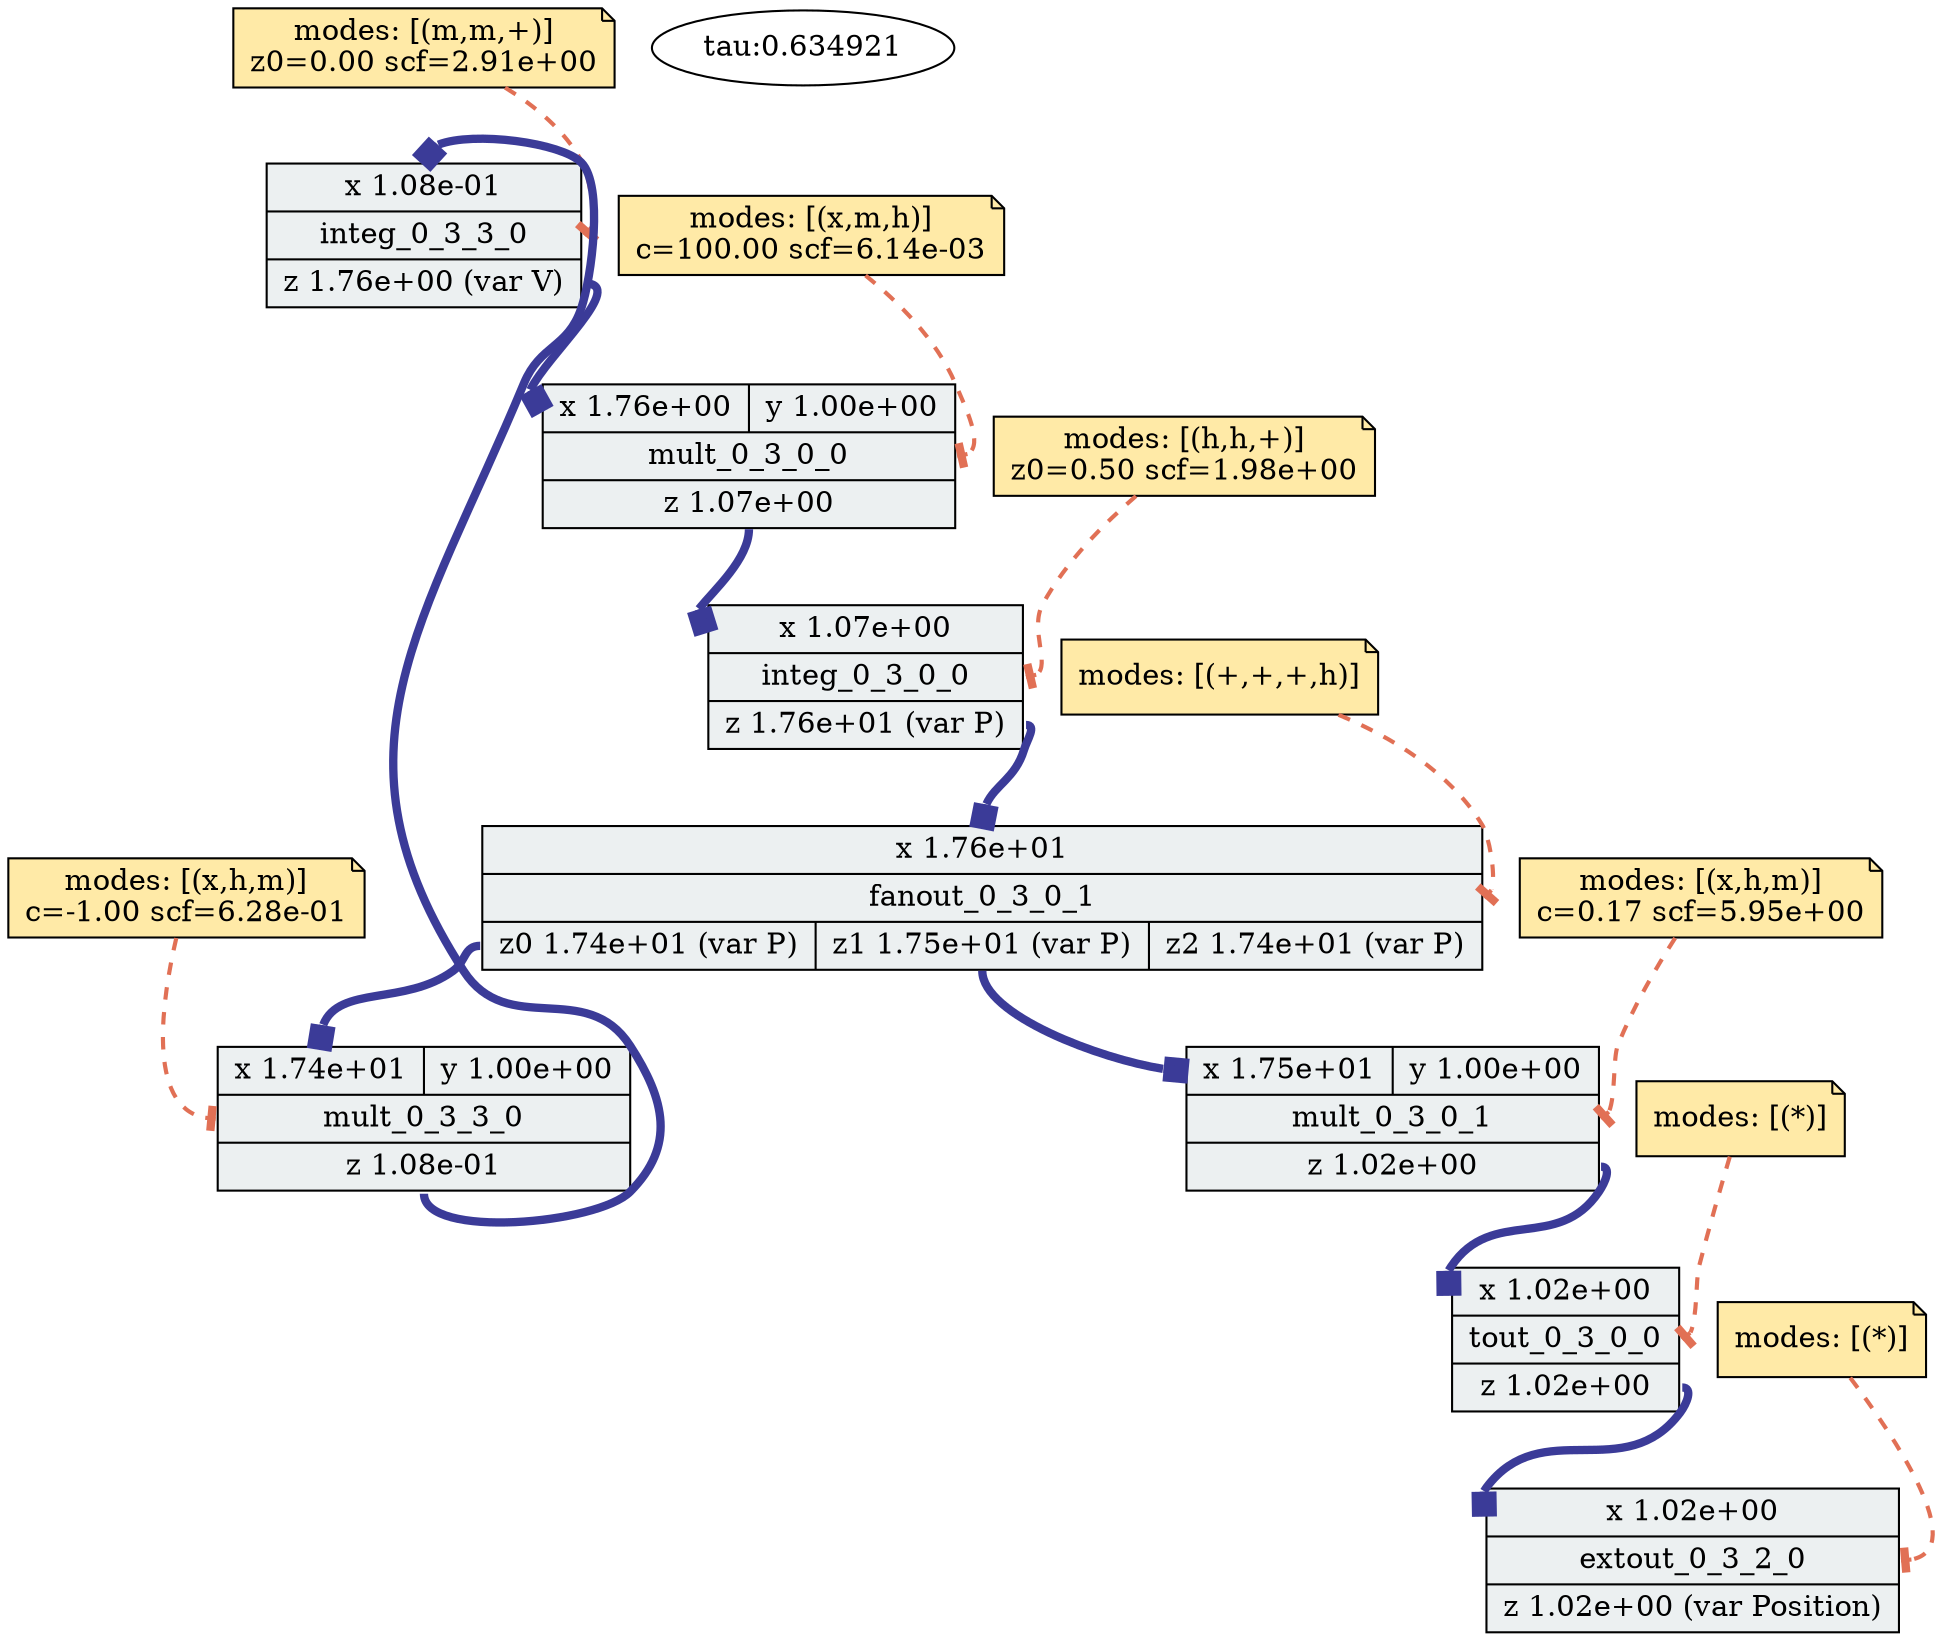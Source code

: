 digraph "adp-viz" {
	graph [overlap=false splines=true]
	shape=record
	integ_0_3_3_0 [label="{{<x> x
 1.08e-01} |<block> integ_0_3_3_0| {<z> z
 1.76e+00
 (var V)}}" fillcolor="#ecf0f1" shape=record style=filled]
	"integ_0_3_3_0-config" [label="\modes: [(m,m,+)]
z0=0.00 scf=2.91e+00" fillcolor="#ffeaa7" shape=note style=filled]
	"integ_0_3_3_0-config" -> integ_0_3_3_0:block [arrowhead=tee arrowtail=normal color="#e17055" penwidth=2 style=dashed]
	shape=record
	integ_0_3_0_0 [label="{{<x> x
 1.07e+00} |<block> integ_0_3_0_0| {<z> z
 1.76e+01
 (var P)}}" fillcolor="#ecf0f1" shape=record style=filled]
	"integ_0_3_0_0-config" [label="\modes: [(h,h,+)]
z0=0.50 scf=1.98e+00" fillcolor="#ffeaa7" shape=note style=filled]
	"integ_0_3_0_0-config" -> integ_0_3_0_0:block [arrowhead=tee arrowtail=normal color="#e17055" penwidth=2 style=dashed]
	shape=record
	mult_0_3_3_0 [label="{{<x> x
 1.74e+01|<y> y
 1.00e+00} |<block> mult_0_3_3_0| {<z> z
 1.08e-01}}" fillcolor="#ecf0f1" shape=record style=filled]
	"mult_0_3_3_0-config" [label="\modes: [(x,h,m)]
c=-1.00 scf=6.28e-01" fillcolor="#ffeaa7" shape=note style=filled]
	"mult_0_3_3_0-config" -> mult_0_3_3_0:block [arrowhead=tee arrowtail=normal color="#e17055" penwidth=2 style=dashed]
	shape=record
	mult_0_3_0_0 [label="{{<x> x
 1.76e+00|<y> y
 1.00e+00} |<block> mult_0_3_0_0| {<z> z
 1.07e+00}}" fillcolor="#ecf0f1" shape=record style=filled]
	"mult_0_3_0_0-config" [label="\modes: [(x,m,h)]
c=100.00 scf=6.14e-03" fillcolor="#ffeaa7" shape=note style=filled]
	"mult_0_3_0_0-config" -> mult_0_3_0_0:block [arrowhead=tee arrowtail=normal color="#e17055" penwidth=2 style=dashed]
	shape=record
	mult_0_3_0_1 [label="{{<x> x
 1.75e+01|<y> y
 1.00e+00} |<block> mult_0_3_0_1| {<z> z
 1.02e+00}}" fillcolor="#ecf0f1" shape=record style=filled]
	"mult_0_3_0_1-config" [label="\modes: [(x,h,m)]
c=0.17 scf=5.95e+00" fillcolor="#ffeaa7" shape=note style=filled]
	"mult_0_3_0_1-config" -> mult_0_3_0_1:block [arrowhead=tee arrowtail=normal color="#e17055" penwidth=2 style=dashed]
	shape=record
	extout_0_3_2_0 [label="{{<x> x
 1.02e+00} |<block> extout_0_3_2_0| {<z> z
 1.02e+00
 (var Position)}}" fillcolor="#ecf0f1" shape=record style=filled]
	"extout_0_3_2_0-config" [label="\modes: [(*)]" fillcolor="#ffeaa7" shape=note style=filled]
	"extout_0_3_2_0-config" -> extout_0_3_2_0:block [arrowhead=tee arrowtail=normal color="#e17055" penwidth=2 style=dashed]
	shape=record
	fanout_0_3_0_1 [label="{{<x> x
 1.76e+01} |<block> fanout_0_3_0_1| {<z0> z0
 1.74e+01
 (var P)|<z1> z1
 1.75e+01
 (var P)|<z2> z2
 1.74e+01
 (var P)}}" fillcolor="#ecf0f1" shape=record style=filled]
	"fanout_0_3_0_1-config" [label="\modes: [(+,+,+,h)]" fillcolor="#ffeaa7" shape=note style=filled]
	"fanout_0_3_0_1-config" -> fanout_0_3_0_1:block [arrowhead=tee arrowtail=normal color="#e17055" penwidth=2 style=dashed]
	shape=record
	tout_0_3_0_0 [label="{{<x> x
 1.02e+00} |<block> tout_0_3_0_0| {<z> z
 1.02e+00}}" fillcolor="#ecf0f1" shape=record style=filled]
	"tout_0_3_0_0-config" [label="\modes: [(*)]" fillcolor="#ffeaa7" shape=note style=filled]
	"tout_0_3_0_0-config" -> tout_0_3_0_0:block [arrowhead=tee arrowtail=normal color="#e17055" penwidth=2 style=dashed]
	mult_0_3_3_0:z -> integ_0_3_3_0:x [arrowhead=box arrowtail=normal color="#3B3B98" penwidth=4]
	mult_0_3_0_0:z -> integ_0_3_0_0:x [arrowhead=box arrowtail=normal color="#3B3B98" penwidth=4]
	mult_0_3_0_1:z -> tout_0_3_0_0:x [arrowhead=box arrowtail=normal color="#3B3B98" penwidth=4]
	tout_0_3_0_0:z -> extout_0_3_2_0:x [arrowhead=box arrowtail=normal color="#3B3B98" penwidth=4]
	integ_0_3_0_0:z -> fanout_0_3_0_1:x [arrowhead=box arrowtail=normal color="#3B3B98" penwidth=4]
	fanout_0_3_0_1:z0 -> mult_0_3_3_0:x [arrowhead=box arrowtail=normal color="#3B3B98" penwidth=4]
	fanout_0_3_0_1:z1 -> mult_0_3_0_1:x [arrowhead=box arrowtail=normal color="#3B3B98" penwidth=4]
	integ_0_3_3_0:z -> mult_0_3_0_0:x [arrowhead=box arrowtail=normal color="#3B3B98" penwidth=4]
	time_const [label="tau:0.634921"]
}
